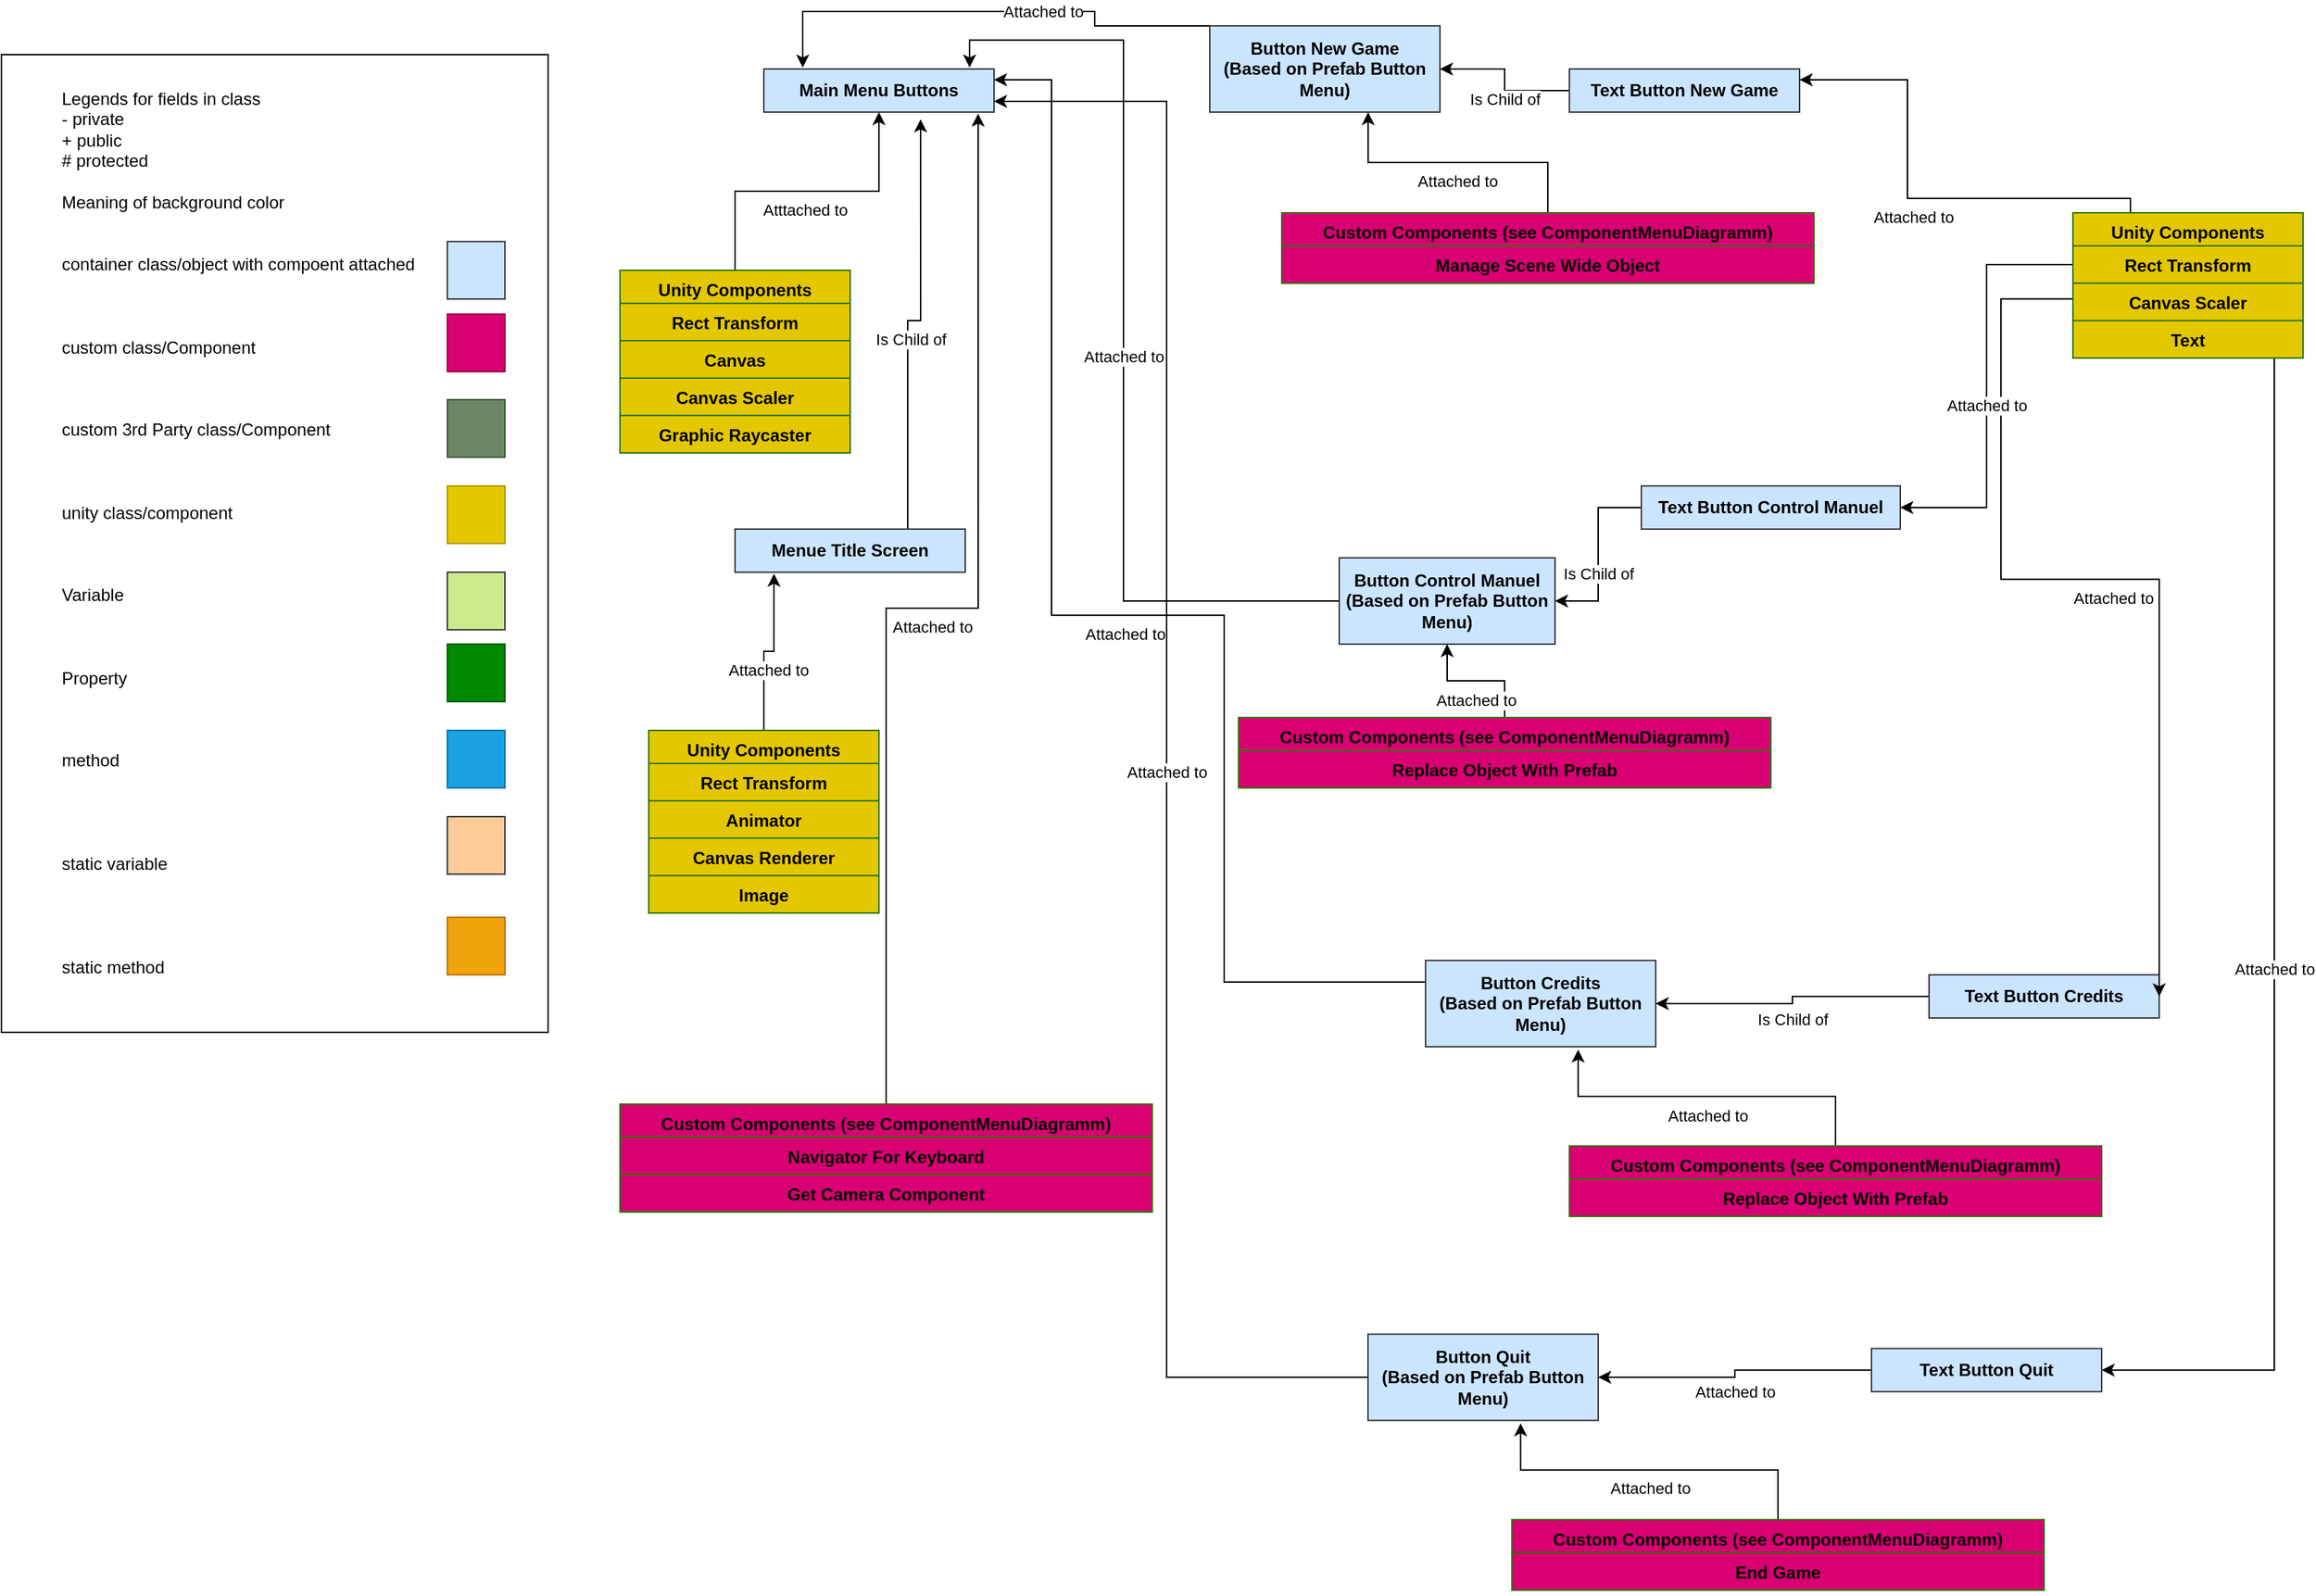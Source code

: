 <mxfile version="12.9.9" type="device"><diagram id="C5RBs43oDa-KdzZeNtuy" name="Page-1"><mxGraphModel dx="1086" dy="846" grid="1" gridSize="10" guides="1" tooltips="1" connect="1" arrows="1" fold="1" page="1" pageScale="1" pageWidth="827" pageHeight="1169" math="0" shadow="0"><root><mxCell id="WIyWlLk6GJQsqaUBKTNV-0"/><mxCell id="WIyWlLk6GJQsqaUBKTNV-1" parent="WIyWlLk6GJQsqaUBKTNV-0"/><mxCell id="g12nD_s7neF1TPHQe0_h-0" value="&lt;blockquote style=&quot;margin: 0 0 0 40px ; border: none ; padding: 0px&quot;&gt;&lt;div&gt;&lt;span&gt;Legends for fields in class&lt;/span&gt;&lt;/div&gt;&lt;div&gt;&lt;span&gt;- private&lt;/span&gt;&lt;/div&gt;&lt;div&gt;&lt;span&gt;+ public&lt;/span&gt;&lt;/div&gt;&lt;div&gt;&lt;span&gt;# protected&lt;/span&gt;&lt;/div&gt;&lt;div&gt;&lt;span&gt;&lt;br&gt;&lt;/span&gt;&lt;/div&gt;&lt;div&gt;&lt;span&gt;Meaning of background color&lt;/span&gt;&lt;/div&gt;&lt;div&gt;&lt;span&gt;&lt;br&gt;&lt;/span&gt;&lt;/div&gt;&lt;div&gt;&lt;br&gt;&lt;/div&gt;&lt;div&gt;container class/object with compoent attached&lt;/div&gt;&lt;div&gt;&lt;span&gt;&lt;br&gt;&lt;/span&gt;&lt;/div&gt;&lt;div&gt;&lt;span&gt;&lt;br&gt;&lt;/span&gt;&lt;/div&gt;&lt;div&gt;&lt;span&gt;&lt;br&gt;&lt;/span&gt;&lt;/div&gt;&lt;div&gt;&lt;span&gt;custom class/Component&lt;/span&gt;&lt;/div&gt;&lt;div&gt;&lt;span&gt;&lt;br&gt;&lt;/span&gt;&lt;/div&gt;&lt;div&gt;&lt;span&gt;&lt;br&gt;&lt;/span&gt;&lt;/div&gt;&lt;div&gt;&lt;span&gt;&lt;br&gt;&lt;/span&gt;&lt;/div&gt;&lt;div&gt;&lt;span&gt;custom 3rd Party class/Component&lt;/span&gt;&lt;/div&gt;&lt;div&gt;&lt;span&gt;&lt;br&gt;&lt;/span&gt;&lt;/div&gt;&lt;div&gt;&lt;span&gt;&lt;br&gt;&lt;/span&gt;&lt;/div&gt;&lt;div&gt;&lt;span&gt;&lt;br&gt;&lt;/span&gt;&lt;/div&gt;&lt;div&gt;&lt;span&gt;unity class/component&lt;/span&gt;&lt;/div&gt;&lt;div&gt;&lt;span&gt;&lt;br&gt;&lt;/span&gt;&lt;/div&gt;&lt;div&gt;&lt;span&gt;&lt;br&gt;&lt;/span&gt;&lt;/div&gt;&lt;div&gt;&lt;span&gt;&lt;br&gt;&lt;/span&gt;&lt;/div&gt;&lt;div&gt;&lt;span&gt;Variable&lt;/span&gt;&lt;/div&gt;&lt;div&gt;&lt;span&gt;&lt;br&gt;&lt;/span&gt;&lt;/div&gt;&lt;div&gt;&lt;span&gt;&lt;br&gt;&lt;/span&gt;&lt;/div&gt;&lt;div&gt;&lt;span&gt;&lt;br&gt;&lt;/span&gt;&lt;/div&gt;&lt;div&gt;&lt;span&gt;Property&lt;/span&gt;&lt;/div&gt;&lt;div&gt;&lt;span&gt;&lt;br&gt;&lt;/span&gt;&lt;/div&gt;&lt;div&gt;&lt;span&gt;&lt;br&gt;&lt;/span&gt;&lt;/div&gt;&lt;div&gt;&lt;span&gt;&lt;br&gt;&lt;/span&gt;&lt;/div&gt;&lt;div&gt;&lt;span&gt;method&lt;/span&gt;&lt;/div&gt;&lt;div&gt;&lt;span&gt;&lt;br&gt;&lt;/span&gt;&lt;/div&gt;&lt;div&gt;&lt;span&gt;&lt;br&gt;&lt;/span&gt;&lt;/div&gt;&lt;div&gt;&lt;span&gt;&lt;br&gt;&lt;/span&gt;&lt;/div&gt;&lt;div&gt;&lt;span&gt;&lt;br&gt;&lt;/span&gt;&lt;/div&gt;&lt;div&gt;static variable&lt;/div&gt;&lt;div&gt;&lt;br&gt;&lt;/div&gt;&lt;div&gt;&lt;br&gt;&lt;/div&gt;&lt;div&gt;&lt;br&gt;&lt;/div&gt;&lt;div&gt;&lt;br&gt;&lt;/div&gt;&lt;div&gt;&lt;span&gt;static method&lt;/span&gt;&lt;/div&gt;&lt;/blockquote&gt;&lt;div&gt;&lt;br&gt;&lt;/div&gt;" style="rounded=0;whiteSpace=wrap;html=1;align=left;" parent="WIyWlLk6GJQsqaUBKTNV-1" vertex="1"><mxGeometry x="30" y="69.97" width="380" height="680" as="geometry"/></mxCell><mxCell id="g12nD_s7neF1TPHQe0_h-1" value="" style="rounded=0;whiteSpace=wrap;html=1;fillColor=#d80073;strokeColor=#A50040;fontColor=#ffffff;" parent="WIyWlLk6GJQsqaUBKTNV-1" vertex="1"><mxGeometry x="340" y="250.47" width="40" height="40" as="geometry"/></mxCell><mxCell id="g12nD_s7neF1TPHQe0_h-2" value="" style="rounded=0;whiteSpace=wrap;html=1;fillColor=#cdeb8b;strokeColor=#36393d;" parent="WIyWlLk6GJQsqaUBKTNV-1" vertex="1"><mxGeometry x="340" y="429.97" width="40" height="40" as="geometry"/></mxCell><mxCell id="g12nD_s7neF1TPHQe0_h-3" value="" style="rounded=0;whiteSpace=wrap;html=1;fillColor=#008a00;strokeColor=#005700;fontColor=#ffffff;" parent="WIyWlLk6GJQsqaUBKTNV-1" vertex="1"><mxGeometry x="340" y="479.97" width="40" height="40" as="geometry"/></mxCell><mxCell id="g12nD_s7neF1TPHQe0_h-4" value="" style="rounded=0;whiteSpace=wrap;html=1;fillColor=#1ba1e2;strokeColor=#006EAF;fontColor=#ffffff;" parent="WIyWlLk6GJQsqaUBKTNV-1" vertex="1"><mxGeometry x="340" y="539.97" width="40" height="40" as="geometry"/></mxCell><mxCell id="g12nD_s7neF1TPHQe0_h-5" value="" style="rounded=0;whiteSpace=wrap;html=1;fillColor=#ffcc99;strokeColor=#36393d;" parent="WIyWlLk6GJQsqaUBKTNV-1" vertex="1"><mxGeometry x="340" y="599.97" width="40" height="40" as="geometry"/></mxCell><mxCell id="g12nD_s7neF1TPHQe0_h-6" value="" style="rounded=0;whiteSpace=wrap;html=1;fillColor=#f0a30a;strokeColor=#BD7000;fontColor=#ffffff;" parent="WIyWlLk6GJQsqaUBKTNV-1" vertex="1"><mxGeometry x="340" y="669.97" width="40" height="40" as="geometry"/></mxCell><mxCell id="g12nD_s7neF1TPHQe0_h-9" value="" style="rounded=0;whiteSpace=wrap;html=1;fillColor=#6D8764;strokeColor=#3A5431;fontColor=#ffffff;" parent="WIyWlLk6GJQsqaUBKTNV-1" vertex="1"><mxGeometry x="340" y="309.97" width="40" height="40" as="geometry"/></mxCell><mxCell id="g12nD_s7neF1TPHQe0_h-10" value="" style="rounded=0;whiteSpace=wrap;html=1;fillColor=#e3c800;strokeColor=#B09500;fontColor=#ffffff;" parent="WIyWlLk6GJQsqaUBKTNV-1" vertex="1"><mxGeometry x="340" y="369.97" width="40" height="40" as="geometry"/></mxCell><mxCell id="g12nD_s7neF1TPHQe0_h-11" value="" style="rounded=0;whiteSpace=wrap;html=1;fillColor=#cce5ff;strokeColor=#36393d;" parent="WIyWlLk6GJQsqaUBKTNV-1" vertex="1"><mxGeometry x="340" y="199.97" width="40" height="40" as="geometry"/></mxCell><mxCell id="g12nD_s7neF1TPHQe0_h-12" value="Main Menu Buttons" style="rounded=0;whiteSpace=wrap;html=1;fontColor=#000000;align=center;strokeColor=#36393d;fillColor=#cce5ff;fontStyle=1" parent="WIyWlLk6GJQsqaUBKTNV-1" vertex="1"><mxGeometry x="560" y="79.97" width="160" height="30" as="geometry"/></mxCell><mxCell id="g12nD_s7neF1TPHQe0_h-20" value="Atttached to&amp;nbsp;" style="edgeStyle=orthogonalEdgeStyle;rounded=0;orthogonalLoop=1;jettySize=auto;html=1;exitX=0.5;exitY=0;exitDx=0;exitDy=0;fontColor=#000000;align=center;verticalAlign=top;" parent="WIyWlLk6GJQsqaUBKTNV-1" source="g12nD_s7neF1TPHQe0_h-13" target="g12nD_s7neF1TPHQe0_h-12" edge="1"><mxGeometry relative="1" as="geometry"/></mxCell><mxCell id="8VZb15-qsIX3xfEWYDnF-9" value="Attached to" style="edgeStyle=orthogonalEdgeStyle;rounded=0;orthogonalLoop=1;jettySize=auto;html=1;fontColor=#000000;verticalAlign=top;entryX=0.931;entryY=1.033;entryDx=0;entryDy=0;entryPerimeter=0;" parent="WIyWlLk6GJQsqaUBKTNV-1" source="8VZb15-qsIX3xfEWYDnF-4" target="g12nD_s7neF1TPHQe0_h-12" edge="1"><mxGeometry relative="1" as="geometry"><mxPoint x="700" y="129.97" as="targetPoint"/></mxGeometry></mxCell><mxCell id="8VZb15-qsIX3xfEWYDnF-30" value="Attached to" style="edgeStyle=orthogonalEdgeStyle;rounded=0;orthogonalLoop=1;jettySize=auto;html=1;entryX=0.169;entryY=-0.033;entryDx=0;entryDy=0;entryPerimeter=0;fontColor=#000000;verticalAlign=middle;" parent="WIyWlLk6GJQsqaUBKTNV-1" source="8VZb15-qsIX3xfEWYDnF-11" target="g12nD_s7neF1TPHQe0_h-12" edge="1"><mxGeometry relative="1" as="geometry"><Array as="points"><mxPoint x="790" y="49.97"/><mxPoint x="790" y="39.97"/><mxPoint x="587" y="39.97"/></Array></mxGeometry></mxCell><mxCell id="8VZb15-qsIX3xfEWYDnF-11" value="Button New Game&lt;br&gt;(Based on Prefab Button Menu)" style="rounded=0;whiteSpace=wrap;html=1;fontColor=#000000;align=center;strokeColor=#36393d;fillColor=#cce5ff;fontStyle=1" parent="WIyWlLk6GJQsqaUBKTNV-1" vertex="1"><mxGeometry x="870" y="49.97" width="160" height="60" as="geometry"/></mxCell><mxCell id="8VZb15-qsIX3xfEWYDnF-31" value="Attached to" style="edgeStyle=orthogonalEdgeStyle;rounded=0;orthogonalLoop=1;jettySize=auto;html=1;entryX=0.894;entryY=-0.033;entryDx=0;entryDy=0;entryPerimeter=0;fontColor=#000000;verticalAlign=top;" parent="WIyWlLk6GJQsqaUBKTNV-1" source="8VZb15-qsIX3xfEWYDnF-12" target="g12nD_s7neF1TPHQe0_h-12" edge="1"><mxGeometry relative="1" as="geometry"><Array as="points"><mxPoint x="810" y="449.86"/><mxPoint x="810" y="59.86"/><mxPoint x="703" y="59.86"/></Array></mxGeometry></mxCell><mxCell id="8VZb15-qsIX3xfEWYDnF-12" value="Button Control Manuel (Based on Prefab Button Menu)" style="rounded=0;whiteSpace=wrap;html=1;fontColor=#000000;align=center;strokeColor=#36393d;fillColor=#cce5ff;fontStyle=1" parent="WIyWlLk6GJQsqaUBKTNV-1" vertex="1"><mxGeometry x="960" y="419.97" width="150" height="60" as="geometry"/></mxCell><mxCell id="8VZb15-qsIX3xfEWYDnF-33" value="Attached to" style="edgeStyle=orthogonalEdgeStyle;rounded=0;orthogonalLoop=1;jettySize=auto;html=1;entryX=1;entryY=0.25;entryDx=0;entryDy=0;fontColor=#000000;verticalAlign=top;exitX=0;exitY=0.25;exitDx=0;exitDy=0;" parent="WIyWlLk6GJQsqaUBKTNV-1" source="8VZb15-qsIX3xfEWYDnF-13" target="g12nD_s7neF1TPHQe0_h-12" edge="1"><mxGeometry relative="1" as="geometry"><mxPoint x="750" y="89.97" as="targetPoint"/><mxPoint x="800" y="559.97" as="sourcePoint"/><Array as="points"><mxPoint x="880" y="714.86"/><mxPoint x="880" y="459.86"/><mxPoint x="760" y="459.86"/><mxPoint x="760" y="87.86"/></Array></mxGeometry></mxCell><mxCell id="8VZb15-qsIX3xfEWYDnF-13" value="Button Credits&lt;br&gt;(Based on Prefab Button Menu)" style="rounded=0;whiteSpace=wrap;html=1;fontColor=#000000;align=center;strokeColor=#36393d;fillColor=#cce5ff;fontStyle=1" parent="WIyWlLk6GJQsqaUBKTNV-1" vertex="1"><mxGeometry x="1020" y="699.97" width="160" height="60" as="geometry"/></mxCell><mxCell id="8VZb15-qsIX3xfEWYDnF-16" value="Is Child of" style="edgeStyle=orthogonalEdgeStyle;rounded=0;orthogonalLoop=1;jettySize=auto;html=1;exitX=0.75;exitY=0;exitDx=0;exitDy=0;entryX=0.681;entryY=1.167;entryDx=0;entryDy=0;entryPerimeter=0;fontColor=#000000;verticalAlign=top;" parent="WIyWlLk6GJQsqaUBKTNV-1" source="8VZb15-qsIX3xfEWYDnF-14" target="g12nD_s7neF1TPHQe0_h-12" edge="1"><mxGeometry relative="1" as="geometry"/></mxCell><mxCell id="8VZb15-qsIX3xfEWYDnF-14" value="Menue Title Screen" style="rounded=0;whiteSpace=wrap;html=1;fontColor=#000000;align=center;strokeColor=#36393d;fillColor=#cce5ff;fontStyle=1" parent="WIyWlLk6GJQsqaUBKTNV-1" vertex="1"><mxGeometry x="540" y="399.97" width="160" height="30" as="geometry"/></mxCell><mxCell id="8VZb15-qsIX3xfEWYDnF-22" value="Attached to" style="edgeStyle=orthogonalEdgeStyle;rounded=0;orthogonalLoop=1;jettySize=auto;html=1;entryX=0.169;entryY=1.033;entryDx=0;entryDy=0;entryPerimeter=0;fontColor=#000000;verticalAlign=top;" parent="WIyWlLk6GJQsqaUBKTNV-1" source="8VZb15-qsIX3xfEWYDnF-17" target="8VZb15-qsIX3xfEWYDnF-14" edge="1"><mxGeometry relative="1" as="geometry"/></mxCell><mxCell id="8VZb15-qsIX3xfEWYDnF-27" value="Is Child of" style="edgeStyle=orthogonalEdgeStyle;rounded=0;orthogonalLoop=1;jettySize=auto;html=1;entryX=1;entryY=0.5;entryDx=0;entryDy=0;fontColor=#000000;verticalAlign=top;" parent="WIyWlLk6GJQsqaUBKTNV-1" source="8VZb15-qsIX3xfEWYDnF-23" target="8VZb15-qsIX3xfEWYDnF-11" edge="1"><mxGeometry relative="1" as="geometry"/></mxCell><mxCell id="8VZb15-qsIX3xfEWYDnF-23" value="Text Button New Game" style="rounded=0;whiteSpace=wrap;html=1;fontColor=#000000;align=center;strokeColor=#36393d;fillColor=#cce5ff;fontStyle=1" parent="WIyWlLk6GJQsqaUBKTNV-1" vertex="1"><mxGeometry x="1120" y="79.97" width="160" height="30" as="geometry"/></mxCell><mxCell id="8VZb15-qsIX3xfEWYDnF-28" value="Is Child of" style="edgeStyle=orthogonalEdgeStyle;rounded=0;orthogonalLoop=1;jettySize=auto;html=1;entryX=1;entryY=0.5;entryDx=0;entryDy=0;fontColor=#000000;verticalAlign=top;" parent="WIyWlLk6GJQsqaUBKTNV-1" source="8VZb15-qsIX3xfEWYDnF-24" target="8VZb15-qsIX3xfEWYDnF-12" edge="1"><mxGeometry relative="1" as="geometry"/></mxCell><mxCell id="8VZb15-qsIX3xfEWYDnF-24" value="Text Button Control Manuel" style="rounded=0;whiteSpace=wrap;html=1;fontColor=#000000;align=center;strokeColor=#36393d;fillColor=#cce5ff;fontStyle=1" parent="WIyWlLk6GJQsqaUBKTNV-1" vertex="1"><mxGeometry x="1170" y="369.97" width="180" height="30" as="geometry"/></mxCell><mxCell id="8VZb15-qsIX3xfEWYDnF-29" value="&lt;div&gt;Is Child of&lt;br&gt;&lt;/div&gt;" style="edgeStyle=orthogonalEdgeStyle;rounded=0;orthogonalLoop=1;jettySize=auto;html=1;entryX=1;entryY=0.5;entryDx=0;entryDy=0;fontColor=#000000;verticalAlign=top;" parent="WIyWlLk6GJQsqaUBKTNV-1" source="8VZb15-qsIX3xfEWYDnF-25" target="8VZb15-qsIX3xfEWYDnF-13" edge="1"><mxGeometry relative="1" as="geometry"/></mxCell><mxCell id="8VZb15-qsIX3xfEWYDnF-25" value="Text Button Credits" style="rounded=0;whiteSpace=wrap;html=1;fontColor=#000000;align=center;strokeColor=#36393d;fillColor=#cce5ff;fontStyle=1" parent="WIyWlLk6GJQsqaUBKTNV-1" vertex="1"><mxGeometry x="1370" y="709.97" width="160" height="30" as="geometry"/></mxCell><mxCell id="8VZb15-qsIX3xfEWYDnF-39" value="Attached to" style="edgeStyle=orthogonalEdgeStyle;rounded=0;orthogonalLoop=1;jettySize=auto;html=1;entryX=1;entryY=0.5;entryDx=0;entryDy=0;fontColor=#000000;verticalAlign=top;" parent="WIyWlLk6GJQsqaUBKTNV-1" source="8VZb15-qsIX3xfEWYDnF-35" target="8VZb15-qsIX3xfEWYDnF-25" edge="1"><mxGeometry relative="1" as="geometry"><Array as="points"><mxPoint x="1420" y="239.86"/><mxPoint x="1420" y="434.86"/><mxPoint x="1530" y="434.86"/></Array></mxGeometry></mxCell><mxCell id="8VZb15-qsIX3xfEWYDnF-41" value="Attached to" style="edgeStyle=orthogonalEdgeStyle;rounded=0;orthogonalLoop=1;jettySize=auto;html=1;entryX=1;entryY=0.25;entryDx=0;entryDy=0;fontColor=#000000;verticalAlign=top;" parent="WIyWlLk6GJQsqaUBKTNV-1" source="8VZb15-qsIX3xfEWYDnF-35" target="8VZb15-qsIX3xfEWYDnF-23" edge="1"><mxGeometry relative="1" as="geometry"><Array as="points"><mxPoint x="1510" y="169.97"/><mxPoint x="1355" y="169.97"/><mxPoint x="1355" y="87.97"/></Array></mxGeometry></mxCell><mxCell id="8VZb15-qsIX3xfEWYDnF-40" value="Attached to" style="edgeStyle=orthogonalEdgeStyle;rounded=0;orthogonalLoop=1;jettySize=auto;html=1;entryX=1;entryY=0.5;entryDx=0;entryDy=0;fontColor=#000000;verticalAlign=top;" parent="WIyWlLk6GJQsqaUBKTNV-1" source="8VZb15-qsIX3xfEWYDnF-36" target="8VZb15-qsIX3xfEWYDnF-24" edge="1"><mxGeometry relative="1" as="geometry"/></mxCell><mxCell id="8VZb15-qsIX3xfEWYDnF-48" value="Attached to" style="edgeStyle=orthogonalEdgeStyle;rounded=0;orthogonalLoop=1;jettySize=auto;html=1;entryX=0.688;entryY=1;entryDx=0;entryDy=0;entryPerimeter=0;fontColor=#000000;verticalAlign=top;" parent="WIyWlLk6GJQsqaUBKTNV-1" source="8VZb15-qsIX3xfEWYDnF-42" target="8VZb15-qsIX3xfEWYDnF-11" edge="1"><mxGeometry relative="1" as="geometry"/></mxCell><mxCell id="8VZb15-qsIX3xfEWYDnF-49" value="Attached to" style="edgeStyle=orthogonalEdgeStyle;rounded=0;orthogonalLoop=1;jettySize=auto;html=1;entryX=0.5;entryY=1;entryDx=0;entryDy=0;fontColor=#000000;verticalAlign=top;" parent="WIyWlLk6GJQsqaUBKTNV-1" source="8VZb15-qsIX3xfEWYDnF-44" target="8VZb15-qsIX3xfEWYDnF-12" edge="1"><mxGeometry relative="1" as="geometry"/></mxCell><mxCell id="8VZb15-qsIX3xfEWYDnF-50" value="Attached to" style="edgeStyle=orthogonalEdgeStyle;rounded=0;orthogonalLoop=1;jettySize=auto;html=1;entryX=0.663;entryY=1.033;entryDx=0;entryDy=0;entryPerimeter=0;fontColor=#000000;verticalAlign=top;" parent="WIyWlLk6GJQsqaUBKTNV-1" source="8VZb15-qsIX3xfEWYDnF-46" target="8VZb15-qsIX3xfEWYDnF-13" edge="1"><mxGeometry relative="1" as="geometry"/></mxCell><mxCell id="8VZb15-qsIX3xfEWYDnF-64" value="Attached to" style="edgeStyle=orthogonalEdgeStyle;rounded=0;orthogonalLoop=1;jettySize=auto;html=1;entryX=1;entryY=0.5;entryDx=0;entryDy=0;fontColor=#000000;verticalAlign=top;" parent="WIyWlLk6GJQsqaUBKTNV-1" source="8VZb15-qsIX3xfEWYDnF-35" target="8VZb15-qsIX3xfEWYDnF-60" edge="1"><mxGeometry relative="1" as="geometry"><mxPoint x="1550" y="979.86" as="targetPoint"/><Array as="points"><mxPoint x="1610" y="984.86"/></Array></mxGeometry></mxCell><mxCell id="8VZb15-qsIX3xfEWYDnF-66" value="Attached to" style="edgeStyle=orthogonalEdgeStyle;rounded=0;orthogonalLoop=1;jettySize=auto;html=1;entryX=1;entryY=0.75;entryDx=0;entryDy=0;fontColor=#000000;verticalAlign=top;" parent="WIyWlLk6GJQsqaUBKTNV-1" source="8VZb15-qsIX3xfEWYDnF-58" target="g12nD_s7neF1TPHQe0_h-12" edge="1"><mxGeometry relative="1" as="geometry"><mxPoint x="880" y="389.86" as="targetPoint"/><Array as="points"><mxPoint x="840" y="989.86"/><mxPoint x="840" y="102.86"/></Array></mxGeometry></mxCell><mxCell id="8VZb15-qsIX3xfEWYDnF-58" value="Button Quit&lt;br&gt;(Based on Prefab Button Menu)" style="rounded=0;whiteSpace=wrap;html=1;fontColor=#000000;align=center;strokeColor=#36393d;fillColor=#cce5ff;fontStyle=1" parent="WIyWlLk6GJQsqaUBKTNV-1" vertex="1"><mxGeometry x="980" y="959.86" width="160" height="60" as="geometry"/></mxCell><mxCell id="8VZb15-qsIX3xfEWYDnF-59" value="&lt;div&gt;Attached to&lt;br&gt;&lt;/div&gt;" style="edgeStyle=orthogonalEdgeStyle;rounded=0;orthogonalLoop=1;jettySize=auto;html=1;entryX=1;entryY=0.5;entryDx=0;entryDy=0;fontColor=#000000;verticalAlign=top;" parent="WIyWlLk6GJQsqaUBKTNV-1" source="8VZb15-qsIX3xfEWYDnF-60" target="8VZb15-qsIX3xfEWYDnF-58" edge="1"><mxGeometry relative="1" as="geometry"/></mxCell><mxCell id="8VZb15-qsIX3xfEWYDnF-60" value="Text Button Quit" style="rounded=0;whiteSpace=wrap;html=1;fontColor=#000000;align=center;strokeColor=#36393d;fillColor=#cce5ff;fontStyle=1" parent="WIyWlLk6GJQsqaUBKTNV-1" vertex="1"><mxGeometry x="1330" y="969.86" width="160" height="30" as="geometry"/></mxCell><mxCell id="8VZb15-qsIX3xfEWYDnF-61" value="Attached to" style="edgeStyle=orthogonalEdgeStyle;rounded=0;orthogonalLoop=1;jettySize=auto;html=1;entryX=0.663;entryY=1.033;entryDx=0;entryDy=0;entryPerimeter=0;fontColor=#000000;verticalAlign=top;" parent="WIyWlLk6GJQsqaUBKTNV-1" source="8VZb15-qsIX3xfEWYDnF-62" target="8VZb15-qsIX3xfEWYDnF-58" edge="1"><mxGeometry relative="1" as="geometry"/></mxCell><mxCell id="g12nD_s7neF1TPHQe0_h-13" value="Unity Components" style="swimlane;fontStyle=1;childLayout=stackLayout;horizontal=1;fillColor=#E3C800;horizontalStack=0;resizeParent=1;resizeParentMax=0;resizeLast=0;collapsible=1;marginBottom=0;fontColor=#000000;align=center;verticalAlign=top;strokeColor=#2D7600;gradientColor=none;spacingLeft=4;spacingRight=4;" parent="WIyWlLk6GJQsqaUBKTNV-1" vertex="1"><mxGeometry x="460" y="219.97" width="160" height="127" as="geometry"/></mxCell><mxCell id="g12nD_s7neF1TPHQe0_h-14" value="Rect Transform" style="text;strokeColor=#2D7600;fillColor=#E3C800;align=center;verticalAlign=top;spacingLeft=4;spacingRight=4;overflow=hidden;rotatable=0;points=[[0,0.5],[1,0.5]];portConstraint=eastwest;fontColor=#000000;fontStyle=1" parent="g12nD_s7neF1TPHQe0_h-13" vertex="1"><mxGeometry y="23" width="160" height="26" as="geometry"/></mxCell><mxCell id="8VZb15-qsIX3xfEWYDnF-0" value="Canvas" style="text;strokeColor=#2D7600;fillColor=#E3C800;align=center;verticalAlign=top;spacingLeft=4;spacingRight=4;overflow=hidden;rotatable=0;points=[[0,0.5],[1,0.5]];portConstraint=eastwest;fontColor=#000000;fontStyle=1" parent="g12nD_s7neF1TPHQe0_h-13" vertex="1"><mxGeometry y="49" width="160" height="26" as="geometry"/></mxCell><mxCell id="8VZb15-qsIX3xfEWYDnF-1" value="Canvas Scaler" style="text;strokeColor=#2D7600;fillColor=#E3C800;align=center;verticalAlign=top;spacingLeft=4;spacingRight=4;overflow=hidden;rotatable=0;points=[[0,0.5],[1,0.5]];portConstraint=eastwest;fontColor=#000000;fontStyle=1" parent="g12nD_s7neF1TPHQe0_h-13" vertex="1"><mxGeometry y="75" width="160" height="26" as="geometry"/></mxCell><mxCell id="8VZb15-qsIX3xfEWYDnF-2" value="Graphic Raycaster" style="text;strokeColor=#2D7600;fillColor=#E3C800;align=center;verticalAlign=top;spacingLeft=4;spacingRight=4;overflow=hidden;rotatable=0;points=[[0,0.5],[1,0.5]];portConstraint=eastwest;fontColor=#000000;fontStyle=1" parent="g12nD_s7neF1TPHQe0_h-13" vertex="1"><mxGeometry y="101" width="160" height="26" as="geometry"/></mxCell><mxCell id="8VZb15-qsIX3xfEWYDnF-17" value="Unity Components" style="swimlane;fontStyle=1;childLayout=stackLayout;horizontal=1;fillColor=#E3C800;horizontalStack=0;resizeParent=1;resizeParentMax=0;resizeLast=0;collapsible=1;marginBottom=0;fontColor=#000000;align=center;verticalAlign=top;strokeColor=#2D7600;gradientColor=none;spacingLeft=4;spacingRight=4;" parent="WIyWlLk6GJQsqaUBKTNV-1" vertex="1"><mxGeometry x="480" y="539.97" width="160" height="127" as="geometry"/></mxCell><mxCell id="8VZb15-qsIX3xfEWYDnF-18" value="Rect Transform" style="text;strokeColor=#2D7600;fillColor=#E3C800;align=center;verticalAlign=top;spacingLeft=4;spacingRight=4;overflow=hidden;rotatable=0;points=[[0,0.5],[1,0.5]];portConstraint=eastwest;fontColor=#000000;fontStyle=1" parent="8VZb15-qsIX3xfEWYDnF-17" vertex="1"><mxGeometry y="23" width="160" height="26" as="geometry"/></mxCell><mxCell id="8VZb15-qsIX3xfEWYDnF-20" value="Animator" style="text;strokeColor=#2D7600;fillColor=#E3C800;align=center;verticalAlign=top;spacingLeft=4;spacingRight=4;overflow=hidden;rotatable=0;points=[[0,0.5],[1,0.5]];portConstraint=eastwest;fontColor=#000000;fontStyle=1" parent="8VZb15-qsIX3xfEWYDnF-17" vertex="1"><mxGeometry y="49" width="160" height="26" as="geometry"/></mxCell><mxCell id="8VZb15-qsIX3xfEWYDnF-21" value="Canvas Renderer" style="text;strokeColor=#2D7600;fillColor=#E3C800;align=center;verticalAlign=top;spacingLeft=4;spacingRight=4;overflow=hidden;rotatable=0;points=[[0,0.5],[1,0.5]];portConstraint=eastwest;fontColor=#000000;fontStyle=1" parent="8VZb15-qsIX3xfEWYDnF-17" vertex="1"><mxGeometry y="75" width="160" height="26" as="geometry"/></mxCell><mxCell id="8VZb15-qsIX3xfEWYDnF-52" value="Image" style="text;strokeColor=#2D7600;fillColor=#E3C800;align=center;verticalAlign=top;spacingLeft=4;spacingRight=4;overflow=hidden;rotatable=0;points=[[0,0.5],[1,0.5]];portConstraint=eastwest;fontColor=#000000;fontStyle=1" parent="8VZb15-qsIX3xfEWYDnF-17" vertex="1"><mxGeometry y="101" width="160" height="26" as="geometry"/></mxCell><mxCell id="8VZb15-qsIX3xfEWYDnF-35" value="Unity Components" style="swimlane;fontStyle=1;childLayout=stackLayout;horizontal=1;fillColor=#E3C800;horizontalStack=0;resizeParent=1;resizeParentMax=0;resizeLast=0;collapsible=1;marginBottom=0;fontColor=#000000;align=center;verticalAlign=top;strokeColor=#2D7600;gradientColor=none;spacingLeft=4;spacingRight=4;" parent="WIyWlLk6GJQsqaUBKTNV-1" vertex="1"><mxGeometry x="1470" y="179.97" width="160" height="101" as="geometry"/></mxCell><mxCell id="8VZb15-qsIX3xfEWYDnF-36" value="Rect Transform" style="text;strokeColor=#2D7600;fillColor=#E3C800;align=center;verticalAlign=top;spacingLeft=4;spacingRight=4;overflow=hidden;rotatable=0;points=[[0,0.5],[1,0.5]];portConstraint=eastwest;fontColor=#000000;fontStyle=1" parent="8VZb15-qsIX3xfEWYDnF-35" vertex="1"><mxGeometry y="23" width="160" height="26" as="geometry"/></mxCell><mxCell id="8VZb15-qsIX3xfEWYDnF-37" value="Canvas Scaler" style="text;strokeColor=#2D7600;fillColor=#E3C800;align=center;verticalAlign=top;spacingLeft=4;spacingRight=4;overflow=hidden;rotatable=0;points=[[0,0.5],[1,0.5]];portConstraint=eastwest;fontColor=#000000;fontStyle=1" parent="8VZb15-qsIX3xfEWYDnF-35" vertex="1"><mxGeometry y="49" width="160" height="26" as="geometry"/></mxCell><mxCell id="8VZb15-qsIX3xfEWYDnF-38" value="Text" style="text;strokeColor=#2D7600;fillColor=#E3C800;align=center;verticalAlign=top;spacingLeft=4;spacingRight=4;overflow=hidden;rotatable=0;points=[[0,0.5],[1,0.5]];portConstraint=eastwest;fontColor=#000000;fontStyle=1" parent="8VZb15-qsIX3xfEWYDnF-35" vertex="1"><mxGeometry y="75" width="160" height="26" as="geometry"/></mxCell><mxCell id="8VZb15-qsIX3xfEWYDnF-42" value="Custom Components (see ComponentMenuDiagramm)" style="swimlane;fontStyle=1;childLayout=stackLayout;horizontal=1;fillColor=#D80073;horizontalStack=0;resizeParent=1;resizeParentMax=0;resizeLast=0;collapsible=1;marginBottom=0;fontColor=#000000;align=center;verticalAlign=top;strokeColor=#2D7600;gradientColor=none;spacingLeft=4;spacingRight=4;" parent="WIyWlLk6GJQsqaUBKTNV-1" vertex="1"><mxGeometry x="920" y="179.97" width="370" height="49" as="geometry"/></mxCell><mxCell id="8VZb15-qsIX3xfEWYDnF-43" value="Manage Scene Wide Object" style="text;strokeColor=#2D7600;fillColor=#D80073;align=center;verticalAlign=top;spacingLeft=4;spacingRight=4;overflow=hidden;rotatable=0;points=[[0,0.5],[1,0.5]];portConstraint=eastwest;fontColor=#000000;fontStyle=1" parent="8VZb15-qsIX3xfEWYDnF-42" vertex="1"><mxGeometry y="23" width="370" height="26" as="geometry"/></mxCell><mxCell id="8VZb15-qsIX3xfEWYDnF-44" value="Custom Components (see ComponentMenuDiagramm)" style="swimlane;fontStyle=1;childLayout=stackLayout;horizontal=1;fillColor=#D80073;horizontalStack=0;resizeParent=1;resizeParentMax=0;resizeLast=0;collapsible=1;marginBottom=0;fontColor=#000000;align=center;verticalAlign=top;strokeColor=#2D7600;gradientColor=none;spacingLeft=4;spacingRight=4;" parent="WIyWlLk6GJQsqaUBKTNV-1" vertex="1"><mxGeometry x="890" y="530.97" width="370" height="49" as="geometry"/></mxCell><mxCell id="8VZb15-qsIX3xfEWYDnF-45" value="Replace Object With Prefab" style="text;strokeColor=#2D7600;fillColor=#D80073;align=center;verticalAlign=top;spacingLeft=4;spacingRight=4;overflow=hidden;rotatable=0;points=[[0,0.5],[1,0.5]];portConstraint=eastwest;fontColor=#000000;fontStyle=1" parent="8VZb15-qsIX3xfEWYDnF-44" vertex="1"><mxGeometry y="23" width="370" height="26" as="geometry"/></mxCell><mxCell id="8VZb15-qsIX3xfEWYDnF-46" value="Custom Components (see ComponentMenuDiagramm)" style="swimlane;fontStyle=1;childLayout=stackLayout;horizontal=1;fillColor=#D80073;horizontalStack=0;resizeParent=1;resizeParentMax=0;resizeLast=0;collapsible=1;marginBottom=0;fontColor=#000000;align=center;verticalAlign=top;strokeColor=#2D7600;gradientColor=none;spacingLeft=4;spacingRight=4;" parent="WIyWlLk6GJQsqaUBKTNV-1" vertex="1"><mxGeometry x="1120" y="828.97" width="370" height="49" as="geometry"/></mxCell><mxCell id="8VZb15-qsIX3xfEWYDnF-47" value="Replace Object With Prefab" style="text;strokeColor=#2D7600;fillColor=#D80073;align=center;verticalAlign=top;spacingLeft=4;spacingRight=4;overflow=hidden;rotatable=0;points=[[0,0.5],[1,0.5]];portConstraint=eastwest;fontColor=#000000;fontStyle=1" parent="8VZb15-qsIX3xfEWYDnF-46" vertex="1"><mxGeometry y="23" width="370" height="26" as="geometry"/></mxCell><mxCell id="8VZb15-qsIX3xfEWYDnF-62" value="Custom Components (see ComponentMenuDiagramm)" style="swimlane;fontStyle=1;childLayout=stackLayout;horizontal=1;fillColor=#D80073;horizontalStack=0;resizeParent=1;resizeParentMax=0;resizeLast=0;collapsible=1;marginBottom=0;fontColor=#000000;align=center;verticalAlign=top;strokeColor=#2D7600;gradientColor=none;spacingLeft=4;spacingRight=4;" parent="WIyWlLk6GJQsqaUBKTNV-1" vertex="1"><mxGeometry x="1080" y="1088.86" width="370" height="49" as="geometry"/></mxCell><mxCell id="8VZb15-qsIX3xfEWYDnF-63" value="End Game" style="text;strokeColor=#2D7600;fillColor=#D80073;align=center;verticalAlign=top;spacingLeft=4;spacingRight=4;overflow=hidden;rotatable=0;points=[[0,0.5],[1,0.5]];portConstraint=eastwest;fontColor=#000000;fontStyle=1" parent="8VZb15-qsIX3xfEWYDnF-62" vertex="1"><mxGeometry y="23" width="370" height="26" as="geometry"/></mxCell><mxCell id="8VZb15-qsIX3xfEWYDnF-4" value="Custom Components (see ComponentMenuDiagramm)" style="swimlane;fontStyle=1;childLayout=stackLayout;horizontal=1;fillColor=#D80073;horizontalStack=0;resizeParent=1;resizeParentMax=0;resizeLast=0;collapsible=1;marginBottom=0;fontColor=#000000;align=center;verticalAlign=top;strokeColor=#2D7600;gradientColor=none;spacingLeft=4;spacingRight=4;" parent="WIyWlLk6GJQsqaUBKTNV-1" vertex="1"><mxGeometry x="460" y="799.86" width="370" height="75" as="geometry"/></mxCell><mxCell id="8VZb15-qsIX3xfEWYDnF-5" value="Navigator For Keyboard" style="text;strokeColor=#2D7600;fillColor=#D80073;align=center;verticalAlign=top;spacingLeft=4;spacingRight=4;overflow=hidden;rotatable=0;points=[[0,0.5],[1,0.5]];portConstraint=eastwest;fontColor=#000000;fontStyle=1" parent="8VZb15-qsIX3xfEWYDnF-4" vertex="1"><mxGeometry y="23" width="370" height="26" as="geometry"/></mxCell><mxCell id="8VZb15-qsIX3xfEWYDnF-51" value="Get Camera Component" style="text;strokeColor=#2D7600;fillColor=#D80073;align=center;verticalAlign=top;spacingLeft=4;spacingRight=4;overflow=hidden;rotatable=0;points=[[0,0.5],[1,0.5]];portConstraint=eastwest;fontColor=#000000;fontStyle=1" parent="8VZb15-qsIX3xfEWYDnF-4" vertex="1"><mxGeometry y="49" width="370" height="26" as="geometry"/></mxCell></root></mxGraphModel></diagram></mxfile>